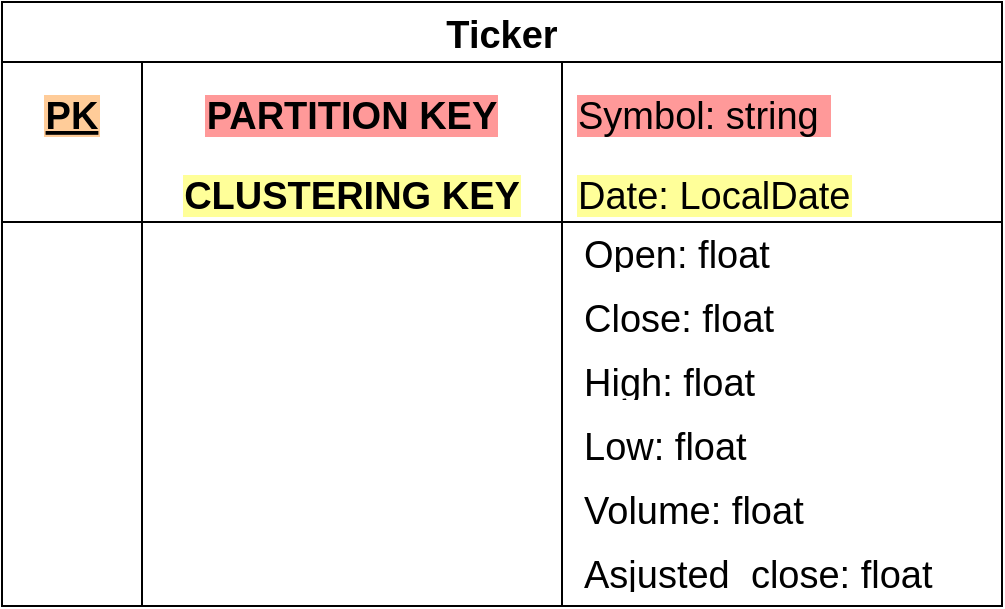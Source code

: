 <mxfile version="13.7.3" type="device"><diagram id="cJ2sBYH8Vn6J3xKEr61R" name="Pagina-1"><mxGraphModel dx="782" dy="766" grid="1" gridSize="10" guides="1" tooltips="1" connect="1" arrows="1" fold="1" page="1" pageScale="1" pageWidth="827" pageHeight="1169" math="0" shadow="0"><root><mxCell id="0"/><mxCell id="1" parent="0"/><mxCell id="VR41c9hFCqAcELm7L7cr-152" value="Ticker" style="shape=table;startSize=30;container=1;collapsible=1;childLayout=tableLayout;fixedRows=1;rowLines=0;fontStyle=1;align=center;resizeLast=1;fontSize=19;spacingBottom=1;spacing=3;" parent="1" vertex="1"><mxGeometry x="100" y="60" width="500" height="302" as="geometry"/></mxCell><mxCell id="VR41c9hFCqAcELm7L7cr-153" value="" style="shape=partialRectangle;collapsible=0;dropTarget=0;pointerEvents=0;fillColor=none;top=0;left=0;bottom=0;right=0;points=[[0,0.5],[1,0.5]];portConstraint=eastwest;fontSize=19;" parent="VR41c9hFCqAcELm7L7cr-152" vertex="1"><mxGeometry y="30" width="500" height="50" as="geometry"/></mxCell><mxCell id="VR41c9hFCqAcELm7L7cr-169" value="PK" style="shape=partialRectangle;connectable=0;fillColor=none;top=0;left=0;bottom=0;right=0;fontStyle=5;overflow=hidden;fontSize=19;labelBackgroundColor=#FFCC99;" parent="VR41c9hFCqAcELm7L7cr-153" vertex="1"><mxGeometry width="70" height="50" as="geometry"/></mxCell><mxCell id="VR41c9hFCqAcELm7L7cr-154" value="PARTITION KEY" style="shape=partialRectangle;connectable=0;fillColor=none;top=0;left=0;bottom=0;right=0;fontStyle=1;overflow=hidden;fontSize=19;strokeColor=#FF9999;labelBackgroundColor=#FF9999;" parent="VR41c9hFCqAcELm7L7cr-153" vertex="1"><mxGeometry x="70" width="210" height="50" as="geometry"/></mxCell><mxCell id="VR41c9hFCqAcELm7L7cr-155" value="Symbol: string " style="shape=partialRectangle;connectable=0;fillColor=none;top=0;left=0;bottom=0;right=0;align=left;spacingLeft=6;fontStyle=0;overflow=hidden;flipV=0;labelBackgroundColor=#FF9999;fontSize=19;" parent="VR41c9hFCqAcELm7L7cr-153" vertex="1"><mxGeometry x="280" width="220" height="50" as="geometry"/></mxCell><mxCell id="VR41c9hFCqAcELm7L7cr-156" value="" style="shape=partialRectangle;collapsible=0;dropTarget=0;pointerEvents=0;fillColor=none;top=0;left=0;bottom=1;right=0;points=[[0,0.5],[1,0.5]];portConstraint=eastwest;fontSize=19;" parent="VR41c9hFCqAcELm7L7cr-152" vertex="1"><mxGeometry y="80" width="500" height="30" as="geometry"/></mxCell><mxCell id="VR41c9hFCqAcELm7L7cr-170" style="shape=partialRectangle;connectable=0;fillColor=none;top=0;left=0;bottom=0;right=0;fontStyle=1;overflow=hidden;fontSize=19;" parent="VR41c9hFCqAcELm7L7cr-156" vertex="1"><mxGeometry width="70" height="30" as="geometry"/></mxCell><mxCell id="VR41c9hFCqAcELm7L7cr-157" value="CLUSTERING KEY" style="shape=partialRectangle;connectable=0;fillColor=none;top=0;left=0;bottom=0;right=0;fontStyle=1;overflow=hidden;fontSize=19;labelBackgroundColor=#FFFF99;" parent="VR41c9hFCqAcELm7L7cr-156" vertex="1"><mxGeometry x="70" width="210" height="30" as="geometry"/></mxCell><mxCell id="VR41c9hFCqAcELm7L7cr-158" value="Date: LocalDate" style="shape=partialRectangle;connectable=0;fillColor=none;top=0;left=0;bottom=0;right=0;align=left;spacingLeft=6;fontStyle=0;overflow=hidden;labelBackgroundColor=#FFFF99;fontSize=19;" parent="VR41c9hFCqAcELm7L7cr-156" vertex="1"><mxGeometry x="280" width="220" height="30" as="geometry"/></mxCell><mxCell id="VR41c9hFCqAcELm7L7cr-159" value="" style="shape=partialRectangle;collapsible=0;dropTarget=0;pointerEvents=0;fillColor=none;top=0;left=0;bottom=0;right=0;points=[[0,0.5],[1,0.5]];portConstraint=eastwest;fontSize=19;" parent="VR41c9hFCqAcELm7L7cr-152" vertex="1"><mxGeometry y="110" width="500" height="32" as="geometry"/></mxCell><mxCell id="VR41c9hFCqAcELm7L7cr-171" style="shape=partialRectangle;connectable=0;fillColor=none;top=0;left=0;bottom=0;right=0;editable=1;overflow=hidden;fontSize=19;" parent="VR41c9hFCqAcELm7L7cr-159" vertex="1"><mxGeometry width="70" height="32" as="geometry"/></mxCell><mxCell id="VR41c9hFCqAcELm7L7cr-160" value="" style="shape=partialRectangle;connectable=0;fillColor=none;top=0;left=0;bottom=0;right=0;editable=1;overflow=hidden;fontSize=19;" parent="VR41c9hFCqAcELm7L7cr-159" vertex="1"><mxGeometry x="70" width="210" height="32" as="geometry"/></mxCell><mxCell id="VR41c9hFCqAcELm7L7cr-161" value="Open: float" style="shape=partialRectangle;connectable=0;fillColor=none;top=0;left=0;bottom=0;right=0;align=left;spacingLeft=6;overflow=hidden;fontSize=19;spacing=5;spacingBottom=3;spacingTop=0;perimeterSpacing=0;" parent="VR41c9hFCqAcELm7L7cr-159" vertex="1"><mxGeometry x="280" width="220" height="32" as="geometry"/></mxCell><mxCell id="VR41c9hFCqAcELm7L7cr-162" value="" style="shape=partialRectangle;collapsible=0;dropTarget=0;pointerEvents=0;fillColor=none;top=0;left=0;bottom=0;right=0;points=[[0,0.5],[1,0.5]];portConstraint=eastwest;fontSize=19;" parent="VR41c9hFCqAcELm7L7cr-152" vertex="1"><mxGeometry y="142" width="500" height="32" as="geometry"/></mxCell><mxCell id="VR41c9hFCqAcELm7L7cr-172" style="shape=partialRectangle;connectable=0;fillColor=none;top=0;left=0;bottom=0;right=0;editable=1;overflow=hidden;fontSize=19;" parent="VR41c9hFCqAcELm7L7cr-162" vertex="1"><mxGeometry width="70" height="32" as="geometry"/></mxCell><mxCell id="VR41c9hFCqAcELm7L7cr-163" value="" style="shape=partialRectangle;connectable=0;fillColor=none;top=0;left=0;bottom=0;right=0;editable=1;overflow=hidden;fontSize=19;" parent="VR41c9hFCqAcELm7L7cr-162" vertex="1"><mxGeometry x="70" width="210" height="32" as="geometry"/></mxCell><mxCell id="VR41c9hFCqAcELm7L7cr-164" value="Close: float" style="shape=partialRectangle;connectable=0;fillColor=none;top=0;left=0;bottom=0;right=0;align=left;spacingLeft=6;overflow=hidden;fontSize=19;spacing=5;spacingBottom=3;spacingTop=0;perimeterSpacing=0;" parent="VR41c9hFCqAcELm7L7cr-162" vertex="1"><mxGeometry x="280" width="220" height="32" as="geometry"/></mxCell><mxCell id="VR41c9hFCqAcELm7L7cr-185" value="" style="shape=partialRectangle;collapsible=0;dropTarget=0;pointerEvents=0;fillColor=none;top=0;left=0;bottom=0;right=0;points=[[0,0.5],[1,0.5]];portConstraint=eastwest;fontSize=19;" parent="VR41c9hFCqAcELm7L7cr-152" vertex="1"><mxGeometry y="174" width="500" height="32" as="geometry"/></mxCell><mxCell id="VR41c9hFCqAcELm7L7cr-186" style="shape=partialRectangle;connectable=0;fillColor=none;top=0;left=0;bottom=0;right=0;editable=1;overflow=hidden;fontSize=19;" parent="VR41c9hFCqAcELm7L7cr-185" vertex="1"><mxGeometry width="70" height="32" as="geometry"/></mxCell><mxCell id="VR41c9hFCqAcELm7L7cr-187" value="" style="shape=partialRectangle;connectable=0;fillColor=none;top=0;left=0;bottom=0;right=0;editable=1;overflow=hidden;fontSize=19;" parent="VR41c9hFCqAcELm7L7cr-185" vertex="1"><mxGeometry x="70" width="210" height="32" as="geometry"/></mxCell><mxCell id="VR41c9hFCqAcELm7L7cr-188" value="High: float" style="shape=partialRectangle;connectable=0;fillColor=none;top=0;left=0;bottom=0;right=0;align=left;spacingLeft=6;overflow=hidden;fontSize=19;spacing=5;spacingBottom=3;spacingTop=0;perimeterSpacing=0;" parent="VR41c9hFCqAcELm7L7cr-185" vertex="1"><mxGeometry x="280" width="220" height="32" as="geometry"/></mxCell><mxCell id="VR41c9hFCqAcELm7L7cr-190" value="" style="shape=partialRectangle;collapsible=0;dropTarget=0;pointerEvents=0;fillColor=none;top=0;left=0;bottom=0;right=0;points=[[0,0.5],[1,0.5]];portConstraint=eastwest;fontSize=19;" parent="VR41c9hFCqAcELm7L7cr-152" vertex="1"><mxGeometry y="206" width="500" height="32" as="geometry"/></mxCell><mxCell id="VR41c9hFCqAcELm7L7cr-191" style="shape=partialRectangle;connectable=0;fillColor=none;top=0;left=0;bottom=0;right=0;editable=1;overflow=hidden;fontSize=19;" parent="VR41c9hFCqAcELm7L7cr-190" vertex="1"><mxGeometry width="70" height="32" as="geometry"/></mxCell><mxCell id="VR41c9hFCqAcELm7L7cr-192" value="" style="shape=partialRectangle;connectable=0;fillColor=none;top=0;left=0;bottom=0;right=0;editable=1;overflow=hidden;fontSize=19;" parent="VR41c9hFCqAcELm7L7cr-190" vertex="1"><mxGeometry x="70" width="210" height="32" as="geometry"/></mxCell><mxCell id="VR41c9hFCqAcELm7L7cr-193" value="Low: float" style="shape=partialRectangle;connectable=0;fillColor=none;top=0;left=0;bottom=0;right=0;align=left;spacingLeft=6;overflow=hidden;fontSize=19;spacing=5;spacingBottom=3;spacingTop=0;perimeterSpacing=0;" parent="VR41c9hFCqAcELm7L7cr-190" vertex="1"><mxGeometry x="280" width="220" height="32" as="geometry"/></mxCell><mxCell id="VR41c9hFCqAcELm7L7cr-194" value="" style="shape=partialRectangle;collapsible=0;dropTarget=0;pointerEvents=0;fillColor=none;top=0;left=0;bottom=0;right=0;points=[[0,0.5],[1,0.5]];portConstraint=eastwest;fontSize=19;" parent="VR41c9hFCqAcELm7L7cr-152" vertex="1"><mxGeometry y="238" width="500" height="32" as="geometry"/></mxCell><mxCell id="VR41c9hFCqAcELm7L7cr-195" style="shape=partialRectangle;connectable=0;fillColor=none;top=0;left=0;bottom=0;right=0;editable=1;overflow=hidden;fontSize=19;" parent="VR41c9hFCqAcELm7L7cr-194" vertex="1"><mxGeometry width="70" height="32" as="geometry"/></mxCell><mxCell id="VR41c9hFCqAcELm7L7cr-196" value="" style="shape=partialRectangle;connectable=0;fillColor=none;top=0;left=0;bottom=0;right=0;editable=1;overflow=hidden;fontSize=19;" parent="VR41c9hFCqAcELm7L7cr-194" vertex="1"><mxGeometry x="70" width="210" height="32" as="geometry"/></mxCell><mxCell id="VR41c9hFCqAcELm7L7cr-197" value="Volume: float " style="shape=partialRectangle;connectable=0;fillColor=none;top=0;left=0;bottom=0;right=0;align=left;spacingLeft=6;overflow=hidden;fontSize=19;spacing=5;spacingBottom=3;spacingTop=0;perimeterSpacing=0;" parent="VR41c9hFCqAcELm7L7cr-194" vertex="1"><mxGeometry x="280" width="220" height="32" as="geometry"/></mxCell><mxCell id="VR41c9hFCqAcELm7L7cr-198" value="" style="shape=partialRectangle;collapsible=0;dropTarget=0;pointerEvents=0;fillColor=none;top=0;left=0;bottom=0;right=0;points=[[0,0.5],[1,0.5]];portConstraint=eastwest;fontSize=19;" parent="VR41c9hFCqAcELm7L7cr-152" vertex="1"><mxGeometry y="270" width="500" height="32" as="geometry"/></mxCell><mxCell id="VR41c9hFCqAcELm7L7cr-199" style="shape=partialRectangle;connectable=0;fillColor=none;top=0;left=0;bottom=0;right=0;editable=1;overflow=hidden;fontSize=19;" parent="VR41c9hFCqAcELm7L7cr-198" vertex="1"><mxGeometry width="70" height="32" as="geometry"/></mxCell><mxCell id="VR41c9hFCqAcELm7L7cr-200" value="" style="shape=partialRectangle;connectable=0;fillColor=none;top=0;left=0;bottom=0;right=0;editable=1;overflow=hidden;fontSize=19;" parent="VR41c9hFCqAcELm7L7cr-198" vertex="1"><mxGeometry x="70" width="210" height="32" as="geometry"/></mxCell><mxCell id="VR41c9hFCqAcELm7L7cr-201" value="Asjusted_close: float" style="shape=partialRectangle;connectable=0;fillColor=none;top=0;left=0;bottom=0;right=0;align=left;spacingLeft=6;overflow=hidden;fontSize=19;spacing=5;spacingBottom=3;spacingTop=0;perimeterSpacing=0;" parent="VR41c9hFCqAcELm7L7cr-198" vertex="1"><mxGeometry x="280" width="220" height="32" as="geometry"/></mxCell></root></mxGraphModel></diagram></mxfile>